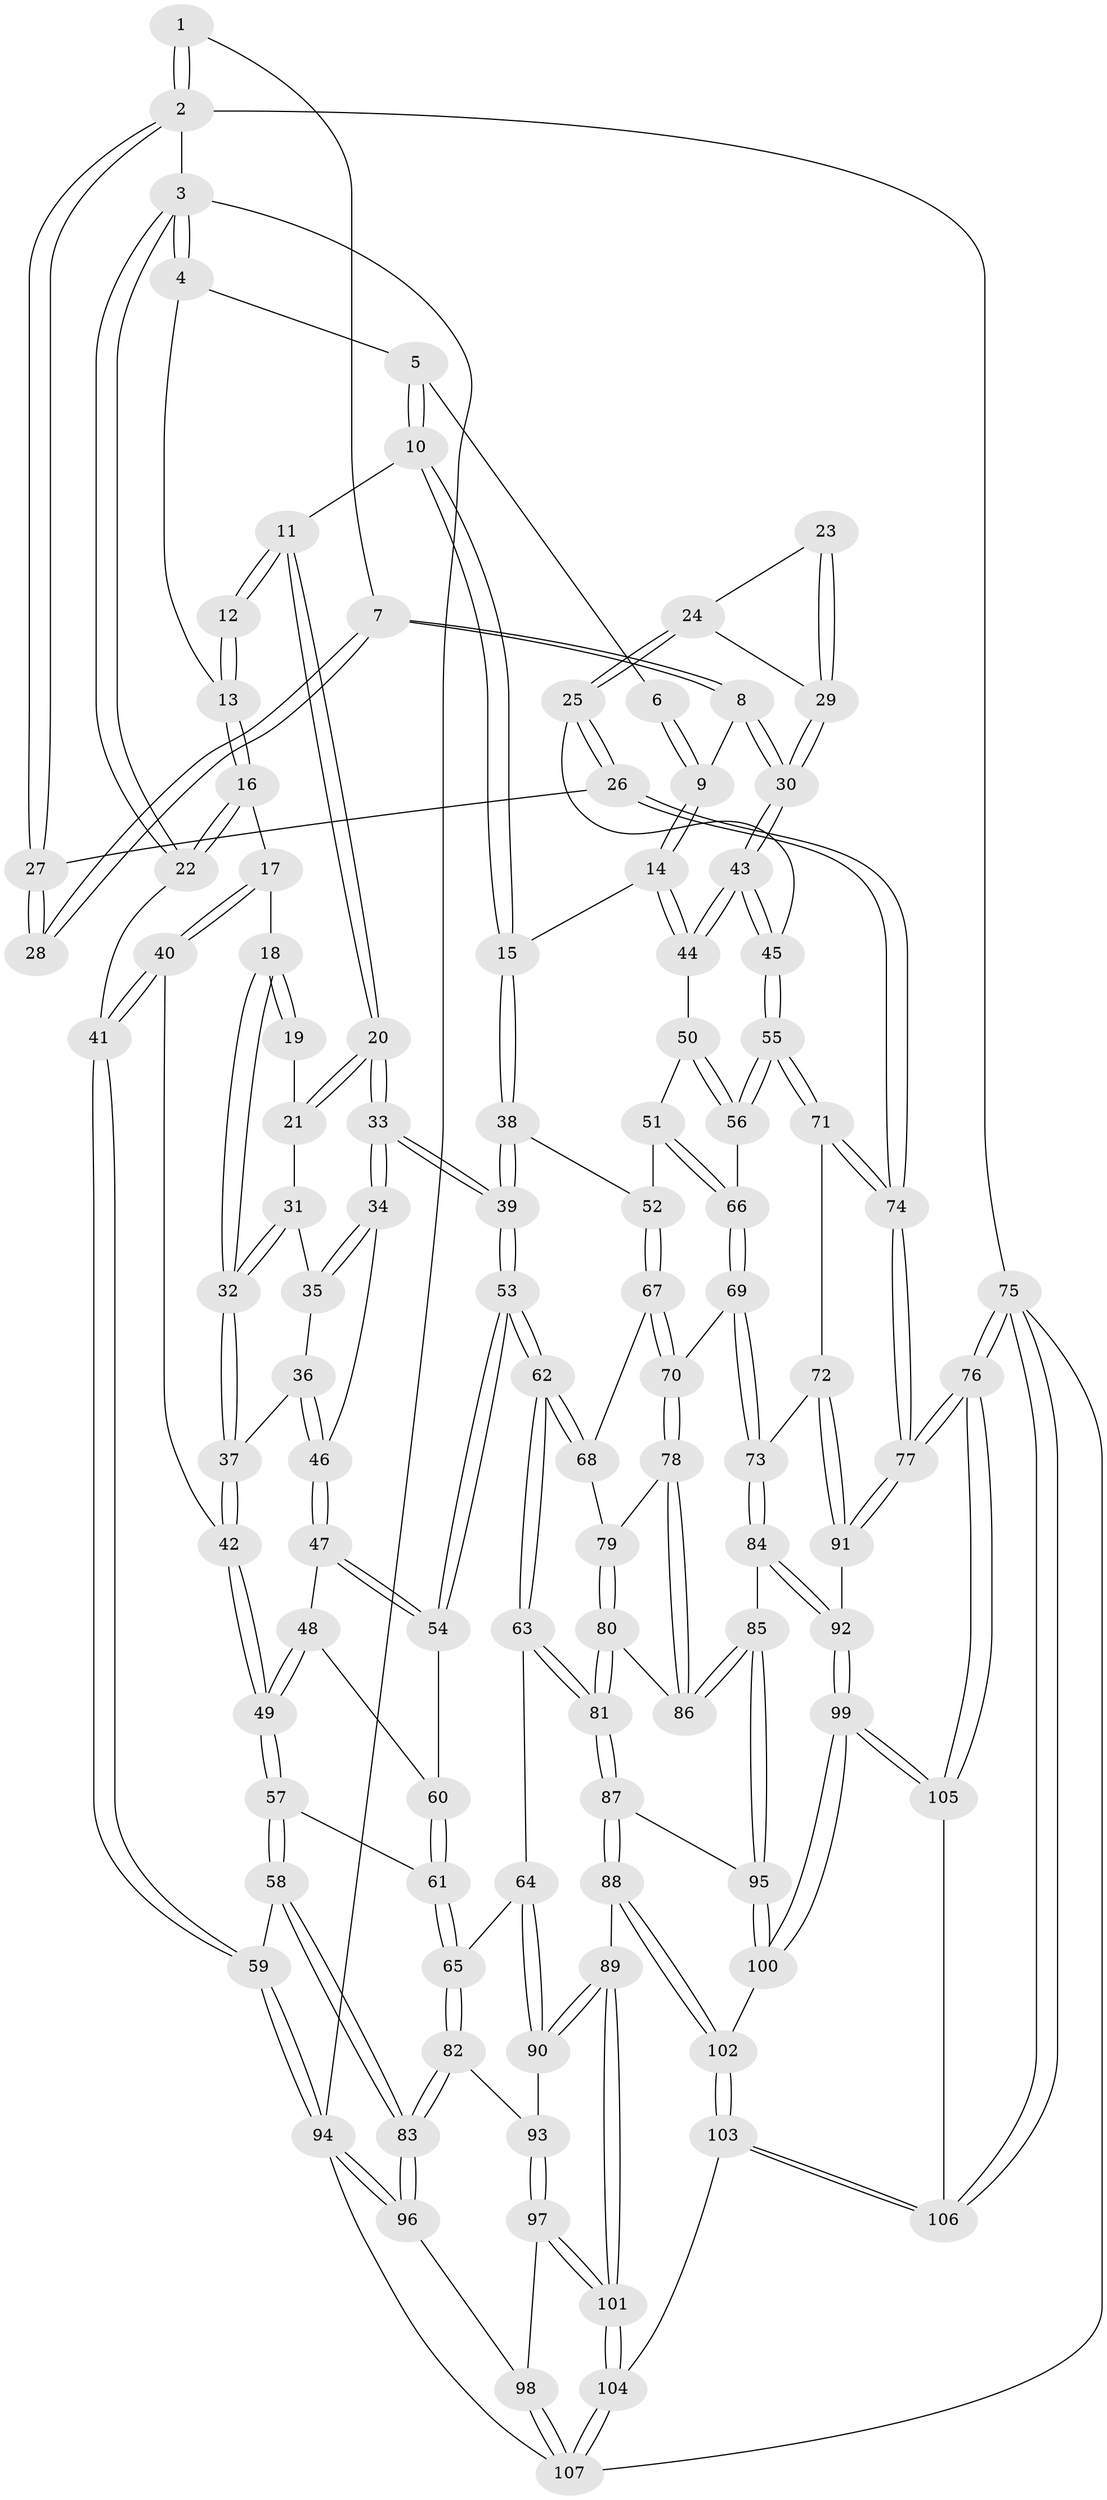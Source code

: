 // Generated by graph-tools (version 1.1) at 2025/00/03/09/25 05:00:05]
// undirected, 107 vertices, 264 edges
graph export_dot {
graph [start="1"]
  node [color=gray90,style=filled];
  1 [pos="+0.9108636680629587+0"];
  2 [pos="+1+0"];
  3 [pos="+0+0"];
  4 [pos="+0.25269826556250913+0"];
  5 [pos="+0.3794259756535473+0"];
  6 [pos="+0.5318119289198981+0"];
  7 [pos="+0.818379989755447+0.11429383607896615"];
  8 [pos="+0.8095256503241032+0.12334807321953906"];
  9 [pos="+0.6673915375714596+0.1930496277824096"];
  10 [pos="+0.4027689582053794+0.10392126008586798"];
  11 [pos="+0.37795501472342463+0.1475680805258"];
  12 [pos="+0.2560795306168618+0.14542348082886977"];
  13 [pos="+0.15704624315776852+0.09536535329052259"];
  14 [pos="+0.646213921627309+0.22032427449398997"];
  15 [pos="+0.6259421204031773+0.22880412675968437"];
  16 [pos="+0.10556429835980122+0.18463320098735753"];
  17 [pos="+0.11304225170072428+0.19757814380802205"];
  18 [pos="+0.1406953263826758+0.21204826783550537"];
  19 [pos="+0.23119224372207187+0.16631879668131114"];
  20 [pos="+0.374859924765812+0.15737347942751614"];
  21 [pos="+0.2782295252362672+0.21434825117936332"];
  22 [pos="+0+0.06516800418968029"];
  23 [pos="+0.9195232478613837+0.20780561233344222"];
  24 [pos="+0.9896712009236764+0.262113013940468"];
  25 [pos="+1+0.30579780239786475"];
  26 [pos="+1+0.30210121883471086"];
  27 [pos="+1+0.16154967316600738"];
  28 [pos="+0.8726176176610762+0.14434896744660042"];
  29 [pos="+0.8851450917381753+0.2979115849688267"];
  30 [pos="+0.8564412413930688+0.31730399969524914"];
  31 [pos="+0.2764156943821613+0.21557307905274686"];
  32 [pos="+0.17634575260492263+0.23751361836547683"];
  33 [pos="+0.3953815789005154+0.3588585161740028"];
  34 [pos="+0.2873254021222662+0.32681012314929253"];
  35 [pos="+0.27691355640250054+0.2517040369807889"];
  36 [pos="+0.21042379762039876+0.31082532823020426"];
  37 [pos="+0.20693071854850892+0.30826311987873917"];
  38 [pos="+0.5654779668405429+0.32762805748395113"];
  39 [pos="+0.43395133582772705+0.41825981337153467"];
  40 [pos="+0.07119618757401829+0.318130725991125"];
  41 [pos="+0+0.44368705910848616"];
  42 [pos="+0.12481899779249121+0.3692898285098744"];
  43 [pos="+0.8531628679442266+0.3282770426478354"];
  44 [pos="+0.7403409941288523+0.32535389516850755"];
  45 [pos="+0.8885278178543107+0.39944118528037803"];
  46 [pos="+0.23014057323782564+0.3266749658731486"];
  47 [pos="+0.22338503763561168+0.36383492068583845"];
  48 [pos="+0.1900286728471504+0.41907220764280667"];
  49 [pos="+0.13922943562247841+0.4556484497413076"];
  50 [pos="+0.7391631713420456+0.33834070487834783"];
  51 [pos="+0.6760100925789289+0.43436919124002404"];
  52 [pos="+0.6697902619378975+0.4341945840806564"];
  53 [pos="+0.4266889696251992+0.4611986534752479"];
  54 [pos="+0.27835749143548005+0.4272404890418607"];
  55 [pos="+0.8680639544370873+0.4674348084496048"];
  56 [pos="+0.7801783059682834+0.44383901326491476"];
  57 [pos="+0.11828674974585146+0.5166423539720664"];
  58 [pos="+0+0.5102728451013328"];
  59 [pos="+0+0.4781735658891995"];
  60 [pos="+0.27443639933282354+0.4276712490086418"];
  61 [pos="+0.1275076797967762+0.5247217317698056"];
  62 [pos="+0.42707935769887445+0.47024525430732284"];
  63 [pos="+0.42622999988092486+0.47210530738144596"];
  64 [pos="+0.25213880547917034+0.5660851041456908"];
  65 [pos="+0.1775509430218984+0.5749449969821568"];
  66 [pos="+0.7206281405350972+0.46165104048483585"];
  67 [pos="+0.633594868132219+0.480570425992415"];
  68 [pos="+0.5002166863424979+0.4946056428381254"];
  69 [pos="+0.7124941708900933+0.5717883081095951"];
  70 [pos="+0.6794536107618795+0.5823227591741564"];
  71 [pos="+0.8815639018032618+0.5147058612281292"];
  72 [pos="+0.8183345433380785+0.5849278203699053"];
  73 [pos="+0.8050930755755445+0.5915149617611352"];
  74 [pos="+1+0.6336001665643134"];
  75 [pos="+1+1"];
  76 [pos="+1+1"];
  77 [pos="+1+0.7256775506101157"];
  78 [pos="+0.6576508511315721+0.6005279563949792"];
  79 [pos="+0.5864103103509064+0.5619145797347886"];
  80 [pos="+0.536554289689828+0.653027913426881"];
  81 [pos="+0.4550681083722867+0.6755421418749389"];
  82 [pos="+0.1676187265032649+0.6409011289315423"];
  83 [pos="+0.08918166445380818+0.7540773445963976"];
  84 [pos="+0.7853224806914629+0.6799242082607471"];
  85 [pos="+0.6635405843860439+0.7162690290498559"];
  86 [pos="+0.6462001703139816+0.6396595992779612"];
  87 [pos="+0.4406211078860395+0.7378603805034138"];
  88 [pos="+0.4272641376391999+0.7595488772339783"];
  89 [pos="+0.40852744579617695+0.7712640348042245"];
  90 [pos="+0.35703189244218286+0.7416156164694988"];
  91 [pos="+0.9684580053989599+0.7699261456801434"];
  92 [pos="+0.8577033990678367+0.819387659329575"];
  93 [pos="+0.2572841277214526+0.7256448115947433"];
  94 [pos="+0+0.7993356006566243"];
  95 [pos="+0.658994685967379+0.7334412803344311"];
  96 [pos="+0.06832303338852597+0.8036969093306314"];
  97 [pos="+0.15883299691574054+0.8449752777137065"];
  98 [pos="+0.10119693619754391+0.8345017606882111"];
  99 [pos="+0.798061811232456+0.8852607432540323"];
  100 [pos="+0.6875358901924246+0.8316127575049381"];
  101 [pos="+0.3346897557906938+0.9305792077853902"];
  102 [pos="+0.5905151581990771+0.8724623865865454"];
  103 [pos="+0.5032233951469198+1"];
  104 [pos="+0.3750569346312807+1"];
  105 [pos="+0.7987437849091515+0.8938507339705117"];
  106 [pos="+0.7538164679542104+1"];
  107 [pos="+0.047626064872864214+1"];
  1 -- 2;
  1 -- 2;
  1 -- 7;
  2 -- 3;
  2 -- 27;
  2 -- 27;
  2 -- 75;
  3 -- 4;
  3 -- 4;
  3 -- 22;
  3 -- 22;
  3 -- 94;
  4 -- 5;
  4 -- 13;
  5 -- 6;
  5 -- 10;
  5 -- 10;
  6 -- 9;
  6 -- 9;
  7 -- 8;
  7 -- 8;
  7 -- 28;
  7 -- 28;
  8 -- 9;
  8 -- 30;
  8 -- 30;
  9 -- 14;
  9 -- 14;
  10 -- 11;
  10 -- 15;
  10 -- 15;
  11 -- 12;
  11 -- 12;
  11 -- 20;
  11 -- 20;
  12 -- 13;
  12 -- 13;
  13 -- 16;
  13 -- 16;
  14 -- 15;
  14 -- 44;
  14 -- 44;
  15 -- 38;
  15 -- 38;
  16 -- 17;
  16 -- 22;
  16 -- 22;
  17 -- 18;
  17 -- 40;
  17 -- 40;
  18 -- 19;
  18 -- 19;
  18 -- 32;
  18 -- 32;
  19 -- 21;
  20 -- 21;
  20 -- 21;
  20 -- 33;
  20 -- 33;
  21 -- 31;
  22 -- 41;
  23 -- 24;
  23 -- 29;
  23 -- 29;
  24 -- 25;
  24 -- 25;
  24 -- 29;
  25 -- 26;
  25 -- 26;
  25 -- 45;
  26 -- 27;
  26 -- 74;
  26 -- 74;
  27 -- 28;
  27 -- 28;
  29 -- 30;
  29 -- 30;
  30 -- 43;
  30 -- 43;
  31 -- 32;
  31 -- 32;
  31 -- 35;
  32 -- 37;
  32 -- 37;
  33 -- 34;
  33 -- 34;
  33 -- 39;
  33 -- 39;
  34 -- 35;
  34 -- 35;
  34 -- 46;
  35 -- 36;
  36 -- 37;
  36 -- 46;
  36 -- 46;
  37 -- 42;
  37 -- 42;
  38 -- 39;
  38 -- 39;
  38 -- 52;
  39 -- 53;
  39 -- 53;
  40 -- 41;
  40 -- 41;
  40 -- 42;
  41 -- 59;
  41 -- 59;
  42 -- 49;
  42 -- 49;
  43 -- 44;
  43 -- 44;
  43 -- 45;
  43 -- 45;
  44 -- 50;
  45 -- 55;
  45 -- 55;
  46 -- 47;
  46 -- 47;
  47 -- 48;
  47 -- 54;
  47 -- 54;
  48 -- 49;
  48 -- 49;
  48 -- 60;
  49 -- 57;
  49 -- 57;
  50 -- 51;
  50 -- 56;
  50 -- 56;
  51 -- 52;
  51 -- 66;
  51 -- 66;
  52 -- 67;
  52 -- 67;
  53 -- 54;
  53 -- 54;
  53 -- 62;
  53 -- 62;
  54 -- 60;
  55 -- 56;
  55 -- 56;
  55 -- 71;
  55 -- 71;
  56 -- 66;
  57 -- 58;
  57 -- 58;
  57 -- 61;
  58 -- 59;
  58 -- 83;
  58 -- 83;
  59 -- 94;
  59 -- 94;
  60 -- 61;
  60 -- 61;
  61 -- 65;
  61 -- 65;
  62 -- 63;
  62 -- 63;
  62 -- 68;
  62 -- 68;
  63 -- 64;
  63 -- 81;
  63 -- 81;
  64 -- 65;
  64 -- 90;
  64 -- 90;
  65 -- 82;
  65 -- 82;
  66 -- 69;
  66 -- 69;
  67 -- 68;
  67 -- 70;
  67 -- 70;
  68 -- 79;
  69 -- 70;
  69 -- 73;
  69 -- 73;
  70 -- 78;
  70 -- 78;
  71 -- 72;
  71 -- 74;
  71 -- 74;
  72 -- 73;
  72 -- 91;
  72 -- 91;
  73 -- 84;
  73 -- 84;
  74 -- 77;
  74 -- 77;
  75 -- 76;
  75 -- 76;
  75 -- 106;
  75 -- 106;
  75 -- 107;
  76 -- 77;
  76 -- 77;
  76 -- 105;
  76 -- 105;
  77 -- 91;
  77 -- 91;
  78 -- 79;
  78 -- 86;
  78 -- 86;
  79 -- 80;
  79 -- 80;
  80 -- 81;
  80 -- 81;
  80 -- 86;
  81 -- 87;
  81 -- 87;
  82 -- 83;
  82 -- 83;
  82 -- 93;
  83 -- 96;
  83 -- 96;
  84 -- 85;
  84 -- 92;
  84 -- 92;
  85 -- 86;
  85 -- 86;
  85 -- 95;
  85 -- 95;
  87 -- 88;
  87 -- 88;
  87 -- 95;
  88 -- 89;
  88 -- 102;
  88 -- 102;
  89 -- 90;
  89 -- 90;
  89 -- 101;
  89 -- 101;
  90 -- 93;
  91 -- 92;
  92 -- 99;
  92 -- 99;
  93 -- 97;
  93 -- 97;
  94 -- 96;
  94 -- 96;
  94 -- 107;
  95 -- 100;
  95 -- 100;
  96 -- 98;
  97 -- 98;
  97 -- 101;
  97 -- 101;
  98 -- 107;
  98 -- 107;
  99 -- 100;
  99 -- 100;
  99 -- 105;
  99 -- 105;
  100 -- 102;
  101 -- 104;
  101 -- 104;
  102 -- 103;
  102 -- 103;
  103 -- 104;
  103 -- 106;
  103 -- 106;
  104 -- 107;
  104 -- 107;
  105 -- 106;
}
